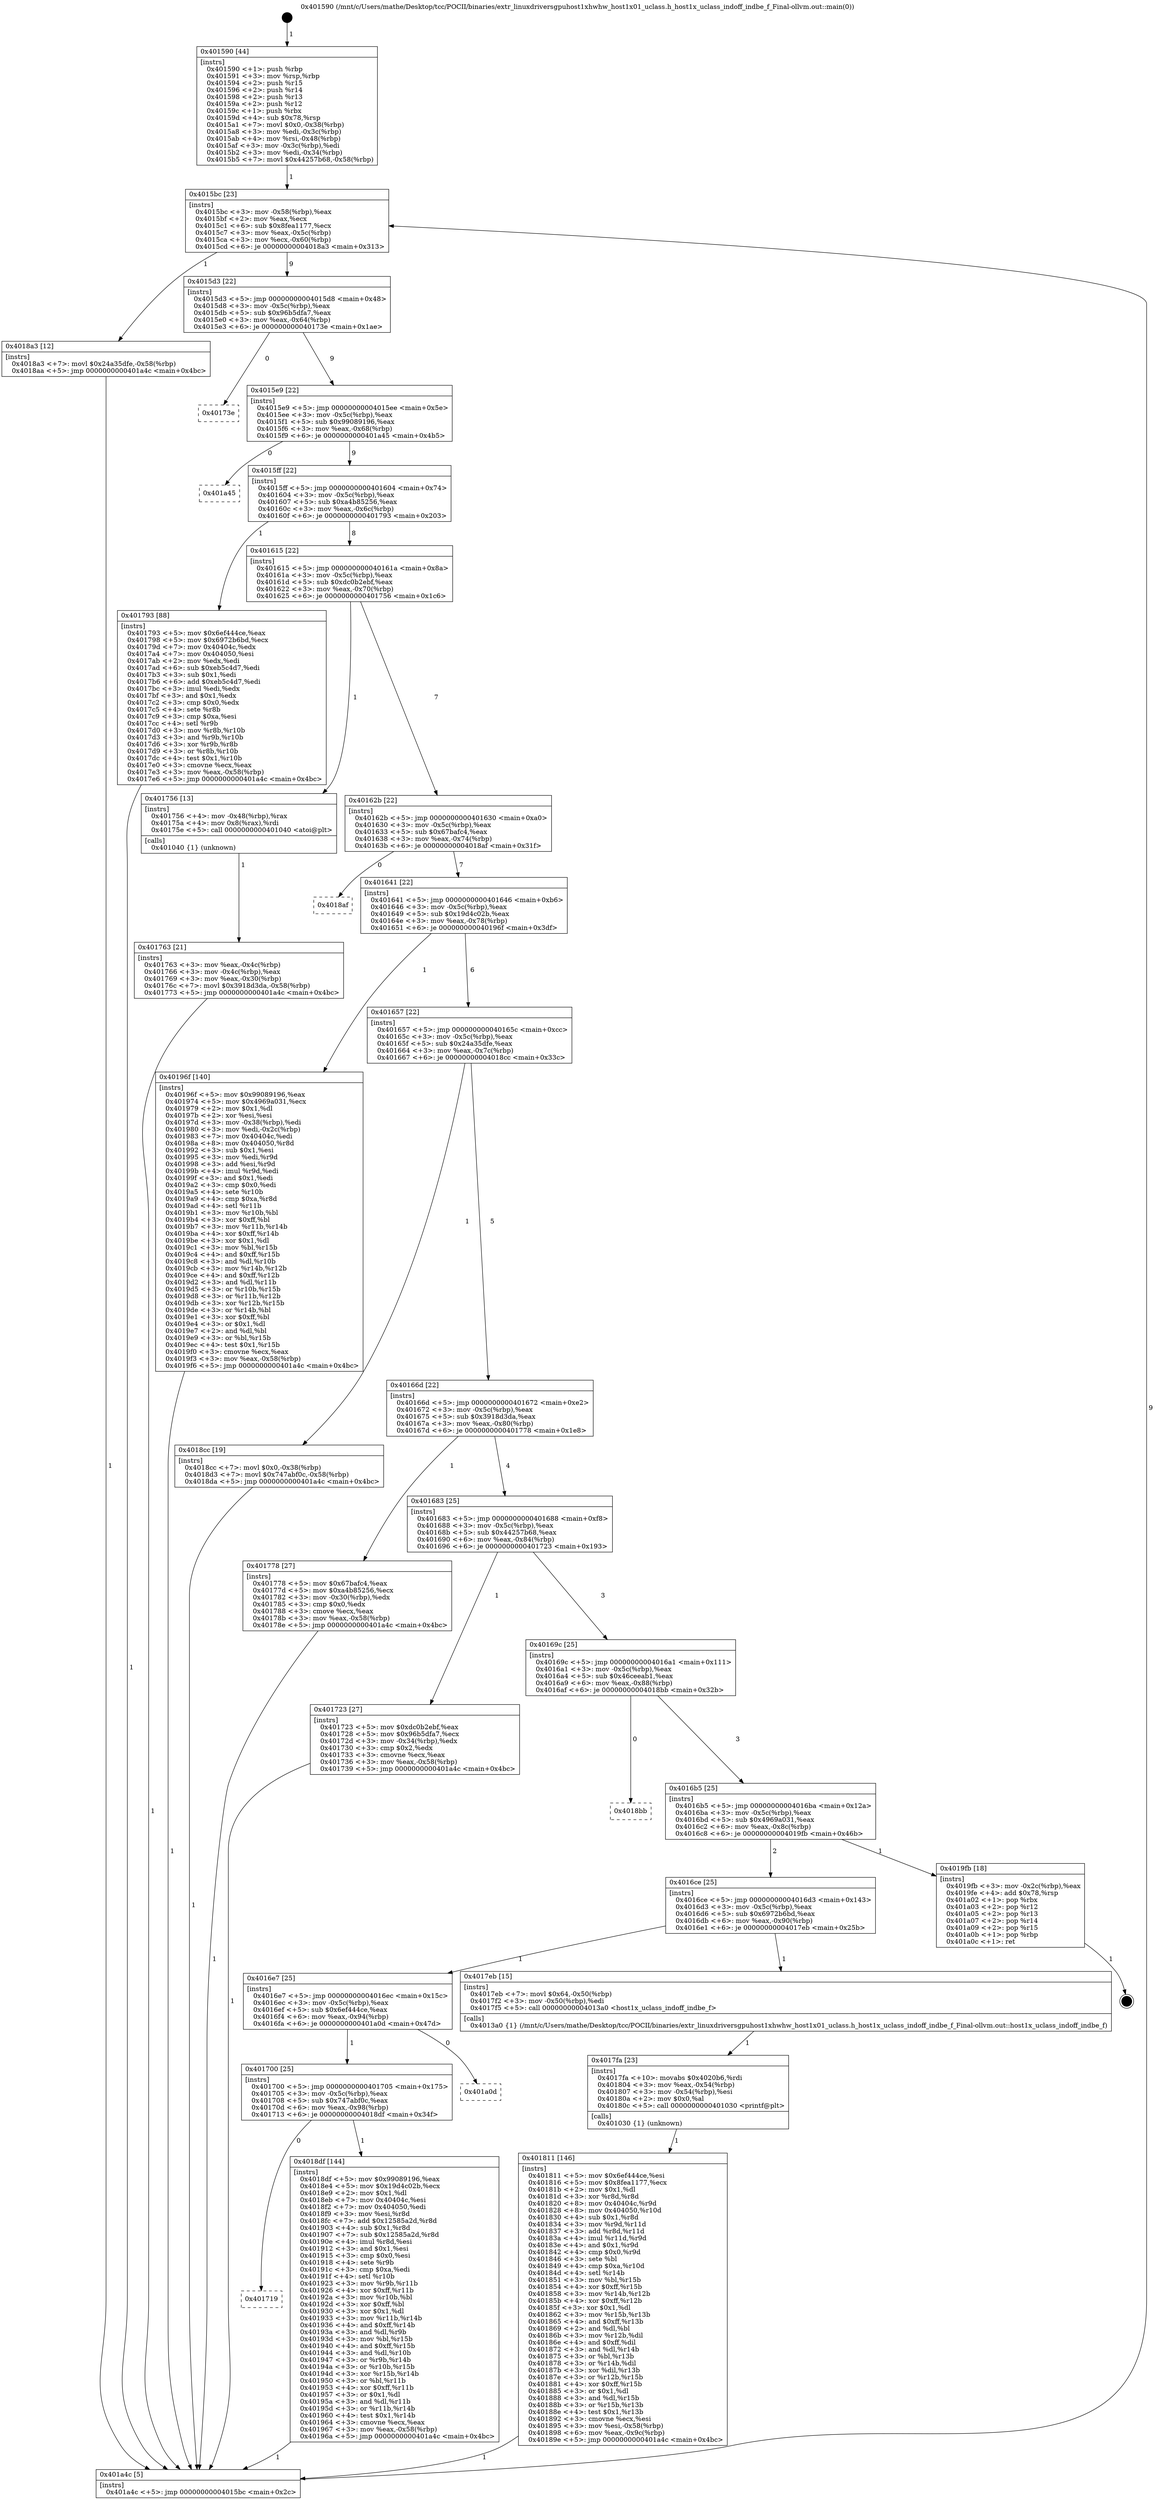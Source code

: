 digraph "0x401590" {
  label = "0x401590 (/mnt/c/Users/mathe/Desktop/tcc/POCII/binaries/extr_linuxdriversgpuhost1xhwhw_host1x01_uclass.h_host1x_uclass_indoff_indbe_f_Final-ollvm.out::main(0))"
  labelloc = "t"
  node[shape=record]

  Entry [label="",width=0.3,height=0.3,shape=circle,fillcolor=black,style=filled]
  "0x4015bc" [label="{
     0x4015bc [23]\l
     | [instrs]\l
     &nbsp;&nbsp;0x4015bc \<+3\>: mov -0x58(%rbp),%eax\l
     &nbsp;&nbsp;0x4015bf \<+2\>: mov %eax,%ecx\l
     &nbsp;&nbsp;0x4015c1 \<+6\>: sub $0x8fea1177,%ecx\l
     &nbsp;&nbsp;0x4015c7 \<+3\>: mov %eax,-0x5c(%rbp)\l
     &nbsp;&nbsp;0x4015ca \<+3\>: mov %ecx,-0x60(%rbp)\l
     &nbsp;&nbsp;0x4015cd \<+6\>: je 00000000004018a3 \<main+0x313\>\l
  }"]
  "0x4018a3" [label="{
     0x4018a3 [12]\l
     | [instrs]\l
     &nbsp;&nbsp;0x4018a3 \<+7\>: movl $0x24a35dfe,-0x58(%rbp)\l
     &nbsp;&nbsp;0x4018aa \<+5\>: jmp 0000000000401a4c \<main+0x4bc\>\l
  }"]
  "0x4015d3" [label="{
     0x4015d3 [22]\l
     | [instrs]\l
     &nbsp;&nbsp;0x4015d3 \<+5\>: jmp 00000000004015d8 \<main+0x48\>\l
     &nbsp;&nbsp;0x4015d8 \<+3\>: mov -0x5c(%rbp),%eax\l
     &nbsp;&nbsp;0x4015db \<+5\>: sub $0x96b5dfa7,%eax\l
     &nbsp;&nbsp;0x4015e0 \<+3\>: mov %eax,-0x64(%rbp)\l
     &nbsp;&nbsp;0x4015e3 \<+6\>: je 000000000040173e \<main+0x1ae\>\l
  }"]
  Exit [label="",width=0.3,height=0.3,shape=circle,fillcolor=black,style=filled,peripheries=2]
  "0x40173e" [label="{
     0x40173e\l
  }", style=dashed]
  "0x4015e9" [label="{
     0x4015e9 [22]\l
     | [instrs]\l
     &nbsp;&nbsp;0x4015e9 \<+5\>: jmp 00000000004015ee \<main+0x5e\>\l
     &nbsp;&nbsp;0x4015ee \<+3\>: mov -0x5c(%rbp),%eax\l
     &nbsp;&nbsp;0x4015f1 \<+5\>: sub $0x99089196,%eax\l
     &nbsp;&nbsp;0x4015f6 \<+3\>: mov %eax,-0x68(%rbp)\l
     &nbsp;&nbsp;0x4015f9 \<+6\>: je 0000000000401a45 \<main+0x4b5\>\l
  }"]
  "0x401719" [label="{
     0x401719\l
  }", style=dashed]
  "0x401a45" [label="{
     0x401a45\l
  }", style=dashed]
  "0x4015ff" [label="{
     0x4015ff [22]\l
     | [instrs]\l
     &nbsp;&nbsp;0x4015ff \<+5\>: jmp 0000000000401604 \<main+0x74\>\l
     &nbsp;&nbsp;0x401604 \<+3\>: mov -0x5c(%rbp),%eax\l
     &nbsp;&nbsp;0x401607 \<+5\>: sub $0xa4b85256,%eax\l
     &nbsp;&nbsp;0x40160c \<+3\>: mov %eax,-0x6c(%rbp)\l
     &nbsp;&nbsp;0x40160f \<+6\>: je 0000000000401793 \<main+0x203\>\l
  }"]
  "0x4018df" [label="{
     0x4018df [144]\l
     | [instrs]\l
     &nbsp;&nbsp;0x4018df \<+5\>: mov $0x99089196,%eax\l
     &nbsp;&nbsp;0x4018e4 \<+5\>: mov $0x19d4c02b,%ecx\l
     &nbsp;&nbsp;0x4018e9 \<+2\>: mov $0x1,%dl\l
     &nbsp;&nbsp;0x4018eb \<+7\>: mov 0x40404c,%esi\l
     &nbsp;&nbsp;0x4018f2 \<+7\>: mov 0x404050,%edi\l
     &nbsp;&nbsp;0x4018f9 \<+3\>: mov %esi,%r8d\l
     &nbsp;&nbsp;0x4018fc \<+7\>: add $0x12585a2d,%r8d\l
     &nbsp;&nbsp;0x401903 \<+4\>: sub $0x1,%r8d\l
     &nbsp;&nbsp;0x401907 \<+7\>: sub $0x12585a2d,%r8d\l
     &nbsp;&nbsp;0x40190e \<+4\>: imul %r8d,%esi\l
     &nbsp;&nbsp;0x401912 \<+3\>: and $0x1,%esi\l
     &nbsp;&nbsp;0x401915 \<+3\>: cmp $0x0,%esi\l
     &nbsp;&nbsp;0x401918 \<+4\>: sete %r9b\l
     &nbsp;&nbsp;0x40191c \<+3\>: cmp $0xa,%edi\l
     &nbsp;&nbsp;0x40191f \<+4\>: setl %r10b\l
     &nbsp;&nbsp;0x401923 \<+3\>: mov %r9b,%r11b\l
     &nbsp;&nbsp;0x401926 \<+4\>: xor $0xff,%r11b\l
     &nbsp;&nbsp;0x40192a \<+3\>: mov %r10b,%bl\l
     &nbsp;&nbsp;0x40192d \<+3\>: xor $0xff,%bl\l
     &nbsp;&nbsp;0x401930 \<+3\>: xor $0x1,%dl\l
     &nbsp;&nbsp;0x401933 \<+3\>: mov %r11b,%r14b\l
     &nbsp;&nbsp;0x401936 \<+4\>: and $0xff,%r14b\l
     &nbsp;&nbsp;0x40193a \<+3\>: and %dl,%r9b\l
     &nbsp;&nbsp;0x40193d \<+3\>: mov %bl,%r15b\l
     &nbsp;&nbsp;0x401940 \<+4\>: and $0xff,%r15b\l
     &nbsp;&nbsp;0x401944 \<+3\>: and %dl,%r10b\l
     &nbsp;&nbsp;0x401947 \<+3\>: or %r9b,%r14b\l
     &nbsp;&nbsp;0x40194a \<+3\>: or %r10b,%r15b\l
     &nbsp;&nbsp;0x40194d \<+3\>: xor %r15b,%r14b\l
     &nbsp;&nbsp;0x401950 \<+3\>: or %bl,%r11b\l
     &nbsp;&nbsp;0x401953 \<+4\>: xor $0xff,%r11b\l
     &nbsp;&nbsp;0x401957 \<+3\>: or $0x1,%dl\l
     &nbsp;&nbsp;0x40195a \<+3\>: and %dl,%r11b\l
     &nbsp;&nbsp;0x40195d \<+3\>: or %r11b,%r14b\l
     &nbsp;&nbsp;0x401960 \<+4\>: test $0x1,%r14b\l
     &nbsp;&nbsp;0x401964 \<+3\>: cmovne %ecx,%eax\l
     &nbsp;&nbsp;0x401967 \<+3\>: mov %eax,-0x58(%rbp)\l
     &nbsp;&nbsp;0x40196a \<+5\>: jmp 0000000000401a4c \<main+0x4bc\>\l
  }"]
  "0x401793" [label="{
     0x401793 [88]\l
     | [instrs]\l
     &nbsp;&nbsp;0x401793 \<+5\>: mov $0x6ef444ce,%eax\l
     &nbsp;&nbsp;0x401798 \<+5\>: mov $0x6972b6bd,%ecx\l
     &nbsp;&nbsp;0x40179d \<+7\>: mov 0x40404c,%edx\l
     &nbsp;&nbsp;0x4017a4 \<+7\>: mov 0x404050,%esi\l
     &nbsp;&nbsp;0x4017ab \<+2\>: mov %edx,%edi\l
     &nbsp;&nbsp;0x4017ad \<+6\>: sub $0xeb5c4d7,%edi\l
     &nbsp;&nbsp;0x4017b3 \<+3\>: sub $0x1,%edi\l
     &nbsp;&nbsp;0x4017b6 \<+6\>: add $0xeb5c4d7,%edi\l
     &nbsp;&nbsp;0x4017bc \<+3\>: imul %edi,%edx\l
     &nbsp;&nbsp;0x4017bf \<+3\>: and $0x1,%edx\l
     &nbsp;&nbsp;0x4017c2 \<+3\>: cmp $0x0,%edx\l
     &nbsp;&nbsp;0x4017c5 \<+4\>: sete %r8b\l
     &nbsp;&nbsp;0x4017c9 \<+3\>: cmp $0xa,%esi\l
     &nbsp;&nbsp;0x4017cc \<+4\>: setl %r9b\l
     &nbsp;&nbsp;0x4017d0 \<+3\>: mov %r8b,%r10b\l
     &nbsp;&nbsp;0x4017d3 \<+3\>: and %r9b,%r10b\l
     &nbsp;&nbsp;0x4017d6 \<+3\>: xor %r9b,%r8b\l
     &nbsp;&nbsp;0x4017d9 \<+3\>: or %r8b,%r10b\l
     &nbsp;&nbsp;0x4017dc \<+4\>: test $0x1,%r10b\l
     &nbsp;&nbsp;0x4017e0 \<+3\>: cmovne %ecx,%eax\l
     &nbsp;&nbsp;0x4017e3 \<+3\>: mov %eax,-0x58(%rbp)\l
     &nbsp;&nbsp;0x4017e6 \<+5\>: jmp 0000000000401a4c \<main+0x4bc\>\l
  }"]
  "0x401615" [label="{
     0x401615 [22]\l
     | [instrs]\l
     &nbsp;&nbsp;0x401615 \<+5\>: jmp 000000000040161a \<main+0x8a\>\l
     &nbsp;&nbsp;0x40161a \<+3\>: mov -0x5c(%rbp),%eax\l
     &nbsp;&nbsp;0x40161d \<+5\>: sub $0xdc0b2ebf,%eax\l
     &nbsp;&nbsp;0x401622 \<+3\>: mov %eax,-0x70(%rbp)\l
     &nbsp;&nbsp;0x401625 \<+6\>: je 0000000000401756 \<main+0x1c6\>\l
  }"]
  "0x401700" [label="{
     0x401700 [25]\l
     | [instrs]\l
     &nbsp;&nbsp;0x401700 \<+5\>: jmp 0000000000401705 \<main+0x175\>\l
     &nbsp;&nbsp;0x401705 \<+3\>: mov -0x5c(%rbp),%eax\l
     &nbsp;&nbsp;0x401708 \<+5\>: sub $0x747abf0c,%eax\l
     &nbsp;&nbsp;0x40170d \<+6\>: mov %eax,-0x98(%rbp)\l
     &nbsp;&nbsp;0x401713 \<+6\>: je 00000000004018df \<main+0x34f\>\l
  }"]
  "0x401756" [label="{
     0x401756 [13]\l
     | [instrs]\l
     &nbsp;&nbsp;0x401756 \<+4\>: mov -0x48(%rbp),%rax\l
     &nbsp;&nbsp;0x40175a \<+4\>: mov 0x8(%rax),%rdi\l
     &nbsp;&nbsp;0x40175e \<+5\>: call 0000000000401040 \<atoi@plt\>\l
     | [calls]\l
     &nbsp;&nbsp;0x401040 \{1\} (unknown)\l
  }"]
  "0x40162b" [label="{
     0x40162b [22]\l
     | [instrs]\l
     &nbsp;&nbsp;0x40162b \<+5\>: jmp 0000000000401630 \<main+0xa0\>\l
     &nbsp;&nbsp;0x401630 \<+3\>: mov -0x5c(%rbp),%eax\l
     &nbsp;&nbsp;0x401633 \<+5\>: sub $0x67bafc4,%eax\l
     &nbsp;&nbsp;0x401638 \<+3\>: mov %eax,-0x74(%rbp)\l
     &nbsp;&nbsp;0x40163b \<+6\>: je 00000000004018af \<main+0x31f\>\l
  }"]
  "0x401a0d" [label="{
     0x401a0d\l
  }", style=dashed]
  "0x4018af" [label="{
     0x4018af\l
  }", style=dashed]
  "0x401641" [label="{
     0x401641 [22]\l
     | [instrs]\l
     &nbsp;&nbsp;0x401641 \<+5\>: jmp 0000000000401646 \<main+0xb6\>\l
     &nbsp;&nbsp;0x401646 \<+3\>: mov -0x5c(%rbp),%eax\l
     &nbsp;&nbsp;0x401649 \<+5\>: sub $0x19d4c02b,%eax\l
     &nbsp;&nbsp;0x40164e \<+3\>: mov %eax,-0x78(%rbp)\l
     &nbsp;&nbsp;0x401651 \<+6\>: je 000000000040196f \<main+0x3df\>\l
  }"]
  "0x401811" [label="{
     0x401811 [146]\l
     | [instrs]\l
     &nbsp;&nbsp;0x401811 \<+5\>: mov $0x6ef444ce,%esi\l
     &nbsp;&nbsp;0x401816 \<+5\>: mov $0x8fea1177,%ecx\l
     &nbsp;&nbsp;0x40181b \<+2\>: mov $0x1,%dl\l
     &nbsp;&nbsp;0x40181d \<+3\>: xor %r8d,%r8d\l
     &nbsp;&nbsp;0x401820 \<+8\>: mov 0x40404c,%r9d\l
     &nbsp;&nbsp;0x401828 \<+8\>: mov 0x404050,%r10d\l
     &nbsp;&nbsp;0x401830 \<+4\>: sub $0x1,%r8d\l
     &nbsp;&nbsp;0x401834 \<+3\>: mov %r9d,%r11d\l
     &nbsp;&nbsp;0x401837 \<+3\>: add %r8d,%r11d\l
     &nbsp;&nbsp;0x40183a \<+4\>: imul %r11d,%r9d\l
     &nbsp;&nbsp;0x40183e \<+4\>: and $0x1,%r9d\l
     &nbsp;&nbsp;0x401842 \<+4\>: cmp $0x0,%r9d\l
     &nbsp;&nbsp;0x401846 \<+3\>: sete %bl\l
     &nbsp;&nbsp;0x401849 \<+4\>: cmp $0xa,%r10d\l
     &nbsp;&nbsp;0x40184d \<+4\>: setl %r14b\l
     &nbsp;&nbsp;0x401851 \<+3\>: mov %bl,%r15b\l
     &nbsp;&nbsp;0x401854 \<+4\>: xor $0xff,%r15b\l
     &nbsp;&nbsp;0x401858 \<+3\>: mov %r14b,%r12b\l
     &nbsp;&nbsp;0x40185b \<+4\>: xor $0xff,%r12b\l
     &nbsp;&nbsp;0x40185f \<+3\>: xor $0x1,%dl\l
     &nbsp;&nbsp;0x401862 \<+3\>: mov %r15b,%r13b\l
     &nbsp;&nbsp;0x401865 \<+4\>: and $0xff,%r13b\l
     &nbsp;&nbsp;0x401869 \<+2\>: and %dl,%bl\l
     &nbsp;&nbsp;0x40186b \<+3\>: mov %r12b,%dil\l
     &nbsp;&nbsp;0x40186e \<+4\>: and $0xff,%dil\l
     &nbsp;&nbsp;0x401872 \<+3\>: and %dl,%r14b\l
     &nbsp;&nbsp;0x401875 \<+3\>: or %bl,%r13b\l
     &nbsp;&nbsp;0x401878 \<+3\>: or %r14b,%dil\l
     &nbsp;&nbsp;0x40187b \<+3\>: xor %dil,%r13b\l
     &nbsp;&nbsp;0x40187e \<+3\>: or %r12b,%r15b\l
     &nbsp;&nbsp;0x401881 \<+4\>: xor $0xff,%r15b\l
     &nbsp;&nbsp;0x401885 \<+3\>: or $0x1,%dl\l
     &nbsp;&nbsp;0x401888 \<+3\>: and %dl,%r15b\l
     &nbsp;&nbsp;0x40188b \<+3\>: or %r15b,%r13b\l
     &nbsp;&nbsp;0x40188e \<+4\>: test $0x1,%r13b\l
     &nbsp;&nbsp;0x401892 \<+3\>: cmovne %ecx,%esi\l
     &nbsp;&nbsp;0x401895 \<+3\>: mov %esi,-0x58(%rbp)\l
     &nbsp;&nbsp;0x401898 \<+6\>: mov %eax,-0x9c(%rbp)\l
     &nbsp;&nbsp;0x40189e \<+5\>: jmp 0000000000401a4c \<main+0x4bc\>\l
  }"]
  "0x40196f" [label="{
     0x40196f [140]\l
     | [instrs]\l
     &nbsp;&nbsp;0x40196f \<+5\>: mov $0x99089196,%eax\l
     &nbsp;&nbsp;0x401974 \<+5\>: mov $0x4969a031,%ecx\l
     &nbsp;&nbsp;0x401979 \<+2\>: mov $0x1,%dl\l
     &nbsp;&nbsp;0x40197b \<+2\>: xor %esi,%esi\l
     &nbsp;&nbsp;0x40197d \<+3\>: mov -0x38(%rbp),%edi\l
     &nbsp;&nbsp;0x401980 \<+3\>: mov %edi,-0x2c(%rbp)\l
     &nbsp;&nbsp;0x401983 \<+7\>: mov 0x40404c,%edi\l
     &nbsp;&nbsp;0x40198a \<+8\>: mov 0x404050,%r8d\l
     &nbsp;&nbsp;0x401992 \<+3\>: sub $0x1,%esi\l
     &nbsp;&nbsp;0x401995 \<+3\>: mov %edi,%r9d\l
     &nbsp;&nbsp;0x401998 \<+3\>: add %esi,%r9d\l
     &nbsp;&nbsp;0x40199b \<+4\>: imul %r9d,%edi\l
     &nbsp;&nbsp;0x40199f \<+3\>: and $0x1,%edi\l
     &nbsp;&nbsp;0x4019a2 \<+3\>: cmp $0x0,%edi\l
     &nbsp;&nbsp;0x4019a5 \<+4\>: sete %r10b\l
     &nbsp;&nbsp;0x4019a9 \<+4\>: cmp $0xa,%r8d\l
     &nbsp;&nbsp;0x4019ad \<+4\>: setl %r11b\l
     &nbsp;&nbsp;0x4019b1 \<+3\>: mov %r10b,%bl\l
     &nbsp;&nbsp;0x4019b4 \<+3\>: xor $0xff,%bl\l
     &nbsp;&nbsp;0x4019b7 \<+3\>: mov %r11b,%r14b\l
     &nbsp;&nbsp;0x4019ba \<+4\>: xor $0xff,%r14b\l
     &nbsp;&nbsp;0x4019be \<+3\>: xor $0x1,%dl\l
     &nbsp;&nbsp;0x4019c1 \<+3\>: mov %bl,%r15b\l
     &nbsp;&nbsp;0x4019c4 \<+4\>: and $0xff,%r15b\l
     &nbsp;&nbsp;0x4019c8 \<+3\>: and %dl,%r10b\l
     &nbsp;&nbsp;0x4019cb \<+3\>: mov %r14b,%r12b\l
     &nbsp;&nbsp;0x4019ce \<+4\>: and $0xff,%r12b\l
     &nbsp;&nbsp;0x4019d2 \<+3\>: and %dl,%r11b\l
     &nbsp;&nbsp;0x4019d5 \<+3\>: or %r10b,%r15b\l
     &nbsp;&nbsp;0x4019d8 \<+3\>: or %r11b,%r12b\l
     &nbsp;&nbsp;0x4019db \<+3\>: xor %r12b,%r15b\l
     &nbsp;&nbsp;0x4019de \<+3\>: or %r14b,%bl\l
     &nbsp;&nbsp;0x4019e1 \<+3\>: xor $0xff,%bl\l
     &nbsp;&nbsp;0x4019e4 \<+3\>: or $0x1,%dl\l
     &nbsp;&nbsp;0x4019e7 \<+2\>: and %dl,%bl\l
     &nbsp;&nbsp;0x4019e9 \<+3\>: or %bl,%r15b\l
     &nbsp;&nbsp;0x4019ec \<+4\>: test $0x1,%r15b\l
     &nbsp;&nbsp;0x4019f0 \<+3\>: cmovne %ecx,%eax\l
     &nbsp;&nbsp;0x4019f3 \<+3\>: mov %eax,-0x58(%rbp)\l
     &nbsp;&nbsp;0x4019f6 \<+5\>: jmp 0000000000401a4c \<main+0x4bc\>\l
  }"]
  "0x401657" [label="{
     0x401657 [22]\l
     | [instrs]\l
     &nbsp;&nbsp;0x401657 \<+5\>: jmp 000000000040165c \<main+0xcc\>\l
     &nbsp;&nbsp;0x40165c \<+3\>: mov -0x5c(%rbp),%eax\l
     &nbsp;&nbsp;0x40165f \<+5\>: sub $0x24a35dfe,%eax\l
     &nbsp;&nbsp;0x401664 \<+3\>: mov %eax,-0x7c(%rbp)\l
     &nbsp;&nbsp;0x401667 \<+6\>: je 00000000004018cc \<main+0x33c\>\l
  }"]
  "0x4017fa" [label="{
     0x4017fa [23]\l
     | [instrs]\l
     &nbsp;&nbsp;0x4017fa \<+10\>: movabs $0x4020b6,%rdi\l
     &nbsp;&nbsp;0x401804 \<+3\>: mov %eax,-0x54(%rbp)\l
     &nbsp;&nbsp;0x401807 \<+3\>: mov -0x54(%rbp),%esi\l
     &nbsp;&nbsp;0x40180a \<+2\>: mov $0x0,%al\l
     &nbsp;&nbsp;0x40180c \<+5\>: call 0000000000401030 \<printf@plt\>\l
     | [calls]\l
     &nbsp;&nbsp;0x401030 \{1\} (unknown)\l
  }"]
  "0x4018cc" [label="{
     0x4018cc [19]\l
     | [instrs]\l
     &nbsp;&nbsp;0x4018cc \<+7\>: movl $0x0,-0x38(%rbp)\l
     &nbsp;&nbsp;0x4018d3 \<+7\>: movl $0x747abf0c,-0x58(%rbp)\l
     &nbsp;&nbsp;0x4018da \<+5\>: jmp 0000000000401a4c \<main+0x4bc\>\l
  }"]
  "0x40166d" [label="{
     0x40166d [22]\l
     | [instrs]\l
     &nbsp;&nbsp;0x40166d \<+5\>: jmp 0000000000401672 \<main+0xe2\>\l
     &nbsp;&nbsp;0x401672 \<+3\>: mov -0x5c(%rbp),%eax\l
     &nbsp;&nbsp;0x401675 \<+5\>: sub $0x3918d3da,%eax\l
     &nbsp;&nbsp;0x40167a \<+3\>: mov %eax,-0x80(%rbp)\l
     &nbsp;&nbsp;0x40167d \<+6\>: je 0000000000401778 \<main+0x1e8\>\l
  }"]
  "0x4016e7" [label="{
     0x4016e7 [25]\l
     | [instrs]\l
     &nbsp;&nbsp;0x4016e7 \<+5\>: jmp 00000000004016ec \<main+0x15c\>\l
     &nbsp;&nbsp;0x4016ec \<+3\>: mov -0x5c(%rbp),%eax\l
     &nbsp;&nbsp;0x4016ef \<+5\>: sub $0x6ef444ce,%eax\l
     &nbsp;&nbsp;0x4016f4 \<+6\>: mov %eax,-0x94(%rbp)\l
     &nbsp;&nbsp;0x4016fa \<+6\>: je 0000000000401a0d \<main+0x47d\>\l
  }"]
  "0x401778" [label="{
     0x401778 [27]\l
     | [instrs]\l
     &nbsp;&nbsp;0x401778 \<+5\>: mov $0x67bafc4,%eax\l
     &nbsp;&nbsp;0x40177d \<+5\>: mov $0xa4b85256,%ecx\l
     &nbsp;&nbsp;0x401782 \<+3\>: mov -0x30(%rbp),%edx\l
     &nbsp;&nbsp;0x401785 \<+3\>: cmp $0x0,%edx\l
     &nbsp;&nbsp;0x401788 \<+3\>: cmove %ecx,%eax\l
     &nbsp;&nbsp;0x40178b \<+3\>: mov %eax,-0x58(%rbp)\l
     &nbsp;&nbsp;0x40178e \<+5\>: jmp 0000000000401a4c \<main+0x4bc\>\l
  }"]
  "0x401683" [label="{
     0x401683 [25]\l
     | [instrs]\l
     &nbsp;&nbsp;0x401683 \<+5\>: jmp 0000000000401688 \<main+0xf8\>\l
     &nbsp;&nbsp;0x401688 \<+3\>: mov -0x5c(%rbp),%eax\l
     &nbsp;&nbsp;0x40168b \<+5\>: sub $0x44257b68,%eax\l
     &nbsp;&nbsp;0x401690 \<+6\>: mov %eax,-0x84(%rbp)\l
     &nbsp;&nbsp;0x401696 \<+6\>: je 0000000000401723 \<main+0x193\>\l
  }"]
  "0x4017eb" [label="{
     0x4017eb [15]\l
     | [instrs]\l
     &nbsp;&nbsp;0x4017eb \<+7\>: movl $0x64,-0x50(%rbp)\l
     &nbsp;&nbsp;0x4017f2 \<+3\>: mov -0x50(%rbp),%edi\l
     &nbsp;&nbsp;0x4017f5 \<+5\>: call 00000000004013a0 \<host1x_uclass_indoff_indbe_f\>\l
     | [calls]\l
     &nbsp;&nbsp;0x4013a0 \{1\} (/mnt/c/Users/mathe/Desktop/tcc/POCII/binaries/extr_linuxdriversgpuhost1xhwhw_host1x01_uclass.h_host1x_uclass_indoff_indbe_f_Final-ollvm.out::host1x_uclass_indoff_indbe_f)\l
  }"]
  "0x401723" [label="{
     0x401723 [27]\l
     | [instrs]\l
     &nbsp;&nbsp;0x401723 \<+5\>: mov $0xdc0b2ebf,%eax\l
     &nbsp;&nbsp;0x401728 \<+5\>: mov $0x96b5dfa7,%ecx\l
     &nbsp;&nbsp;0x40172d \<+3\>: mov -0x34(%rbp),%edx\l
     &nbsp;&nbsp;0x401730 \<+3\>: cmp $0x2,%edx\l
     &nbsp;&nbsp;0x401733 \<+3\>: cmovne %ecx,%eax\l
     &nbsp;&nbsp;0x401736 \<+3\>: mov %eax,-0x58(%rbp)\l
     &nbsp;&nbsp;0x401739 \<+5\>: jmp 0000000000401a4c \<main+0x4bc\>\l
  }"]
  "0x40169c" [label="{
     0x40169c [25]\l
     | [instrs]\l
     &nbsp;&nbsp;0x40169c \<+5\>: jmp 00000000004016a1 \<main+0x111\>\l
     &nbsp;&nbsp;0x4016a1 \<+3\>: mov -0x5c(%rbp),%eax\l
     &nbsp;&nbsp;0x4016a4 \<+5\>: sub $0x46ceeab1,%eax\l
     &nbsp;&nbsp;0x4016a9 \<+6\>: mov %eax,-0x88(%rbp)\l
     &nbsp;&nbsp;0x4016af \<+6\>: je 00000000004018bb \<main+0x32b\>\l
  }"]
  "0x401a4c" [label="{
     0x401a4c [5]\l
     | [instrs]\l
     &nbsp;&nbsp;0x401a4c \<+5\>: jmp 00000000004015bc \<main+0x2c\>\l
  }"]
  "0x401590" [label="{
     0x401590 [44]\l
     | [instrs]\l
     &nbsp;&nbsp;0x401590 \<+1\>: push %rbp\l
     &nbsp;&nbsp;0x401591 \<+3\>: mov %rsp,%rbp\l
     &nbsp;&nbsp;0x401594 \<+2\>: push %r15\l
     &nbsp;&nbsp;0x401596 \<+2\>: push %r14\l
     &nbsp;&nbsp;0x401598 \<+2\>: push %r13\l
     &nbsp;&nbsp;0x40159a \<+2\>: push %r12\l
     &nbsp;&nbsp;0x40159c \<+1\>: push %rbx\l
     &nbsp;&nbsp;0x40159d \<+4\>: sub $0x78,%rsp\l
     &nbsp;&nbsp;0x4015a1 \<+7\>: movl $0x0,-0x38(%rbp)\l
     &nbsp;&nbsp;0x4015a8 \<+3\>: mov %edi,-0x3c(%rbp)\l
     &nbsp;&nbsp;0x4015ab \<+4\>: mov %rsi,-0x48(%rbp)\l
     &nbsp;&nbsp;0x4015af \<+3\>: mov -0x3c(%rbp),%edi\l
     &nbsp;&nbsp;0x4015b2 \<+3\>: mov %edi,-0x34(%rbp)\l
     &nbsp;&nbsp;0x4015b5 \<+7\>: movl $0x44257b68,-0x58(%rbp)\l
  }"]
  "0x401763" [label="{
     0x401763 [21]\l
     | [instrs]\l
     &nbsp;&nbsp;0x401763 \<+3\>: mov %eax,-0x4c(%rbp)\l
     &nbsp;&nbsp;0x401766 \<+3\>: mov -0x4c(%rbp),%eax\l
     &nbsp;&nbsp;0x401769 \<+3\>: mov %eax,-0x30(%rbp)\l
     &nbsp;&nbsp;0x40176c \<+7\>: movl $0x3918d3da,-0x58(%rbp)\l
     &nbsp;&nbsp;0x401773 \<+5\>: jmp 0000000000401a4c \<main+0x4bc\>\l
  }"]
  "0x4016ce" [label="{
     0x4016ce [25]\l
     | [instrs]\l
     &nbsp;&nbsp;0x4016ce \<+5\>: jmp 00000000004016d3 \<main+0x143\>\l
     &nbsp;&nbsp;0x4016d3 \<+3\>: mov -0x5c(%rbp),%eax\l
     &nbsp;&nbsp;0x4016d6 \<+5\>: sub $0x6972b6bd,%eax\l
     &nbsp;&nbsp;0x4016db \<+6\>: mov %eax,-0x90(%rbp)\l
     &nbsp;&nbsp;0x4016e1 \<+6\>: je 00000000004017eb \<main+0x25b\>\l
  }"]
  "0x4018bb" [label="{
     0x4018bb\l
  }", style=dashed]
  "0x4016b5" [label="{
     0x4016b5 [25]\l
     | [instrs]\l
     &nbsp;&nbsp;0x4016b5 \<+5\>: jmp 00000000004016ba \<main+0x12a\>\l
     &nbsp;&nbsp;0x4016ba \<+3\>: mov -0x5c(%rbp),%eax\l
     &nbsp;&nbsp;0x4016bd \<+5\>: sub $0x4969a031,%eax\l
     &nbsp;&nbsp;0x4016c2 \<+6\>: mov %eax,-0x8c(%rbp)\l
     &nbsp;&nbsp;0x4016c8 \<+6\>: je 00000000004019fb \<main+0x46b\>\l
  }"]
  "0x4019fb" [label="{
     0x4019fb [18]\l
     | [instrs]\l
     &nbsp;&nbsp;0x4019fb \<+3\>: mov -0x2c(%rbp),%eax\l
     &nbsp;&nbsp;0x4019fe \<+4\>: add $0x78,%rsp\l
     &nbsp;&nbsp;0x401a02 \<+1\>: pop %rbx\l
     &nbsp;&nbsp;0x401a03 \<+2\>: pop %r12\l
     &nbsp;&nbsp;0x401a05 \<+2\>: pop %r13\l
     &nbsp;&nbsp;0x401a07 \<+2\>: pop %r14\l
     &nbsp;&nbsp;0x401a09 \<+2\>: pop %r15\l
     &nbsp;&nbsp;0x401a0b \<+1\>: pop %rbp\l
     &nbsp;&nbsp;0x401a0c \<+1\>: ret\l
  }"]
  Entry -> "0x401590" [label=" 1"]
  "0x4015bc" -> "0x4018a3" [label=" 1"]
  "0x4015bc" -> "0x4015d3" [label=" 9"]
  "0x4019fb" -> Exit [label=" 1"]
  "0x4015d3" -> "0x40173e" [label=" 0"]
  "0x4015d3" -> "0x4015e9" [label=" 9"]
  "0x40196f" -> "0x401a4c" [label=" 1"]
  "0x4015e9" -> "0x401a45" [label=" 0"]
  "0x4015e9" -> "0x4015ff" [label=" 9"]
  "0x4018df" -> "0x401a4c" [label=" 1"]
  "0x4015ff" -> "0x401793" [label=" 1"]
  "0x4015ff" -> "0x401615" [label=" 8"]
  "0x401700" -> "0x401719" [label=" 0"]
  "0x401615" -> "0x401756" [label=" 1"]
  "0x401615" -> "0x40162b" [label=" 7"]
  "0x401700" -> "0x4018df" [label=" 1"]
  "0x40162b" -> "0x4018af" [label=" 0"]
  "0x40162b" -> "0x401641" [label=" 7"]
  "0x4016e7" -> "0x401700" [label=" 1"]
  "0x401641" -> "0x40196f" [label=" 1"]
  "0x401641" -> "0x401657" [label=" 6"]
  "0x4016e7" -> "0x401a0d" [label=" 0"]
  "0x401657" -> "0x4018cc" [label=" 1"]
  "0x401657" -> "0x40166d" [label=" 5"]
  "0x4018cc" -> "0x401a4c" [label=" 1"]
  "0x40166d" -> "0x401778" [label=" 1"]
  "0x40166d" -> "0x401683" [label=" 4"]
  "0x4018a3" -> "0x401a4c" [label=" 1"]
  "0x401683" -> "0x401723" [label=" 1"]
  "0x401683" -> "0x40169c" [label=" 3"]
  "0x401723" -> "0x401a4c" [label=" 1"]
  "0x401590" -> "0x4015bc" [label=" 1"]
  "0x401a4c" -> "0x4015bc" [label=" 9"]
  "0x401756" -> "0x401763" [label=" 1"]
  "0x401763" -> "0x401a4c" [label=" 1"]
  "0x401778" -> "0x401a4c" [label=" 1"]
  "0x401793" -> "0x401a4c" [label=" 1"]
  "0x401811" -> "0x401a4c" [label=" 1"]
  "0x40169c" -> "0x4018bb" [label=" 0"]
  "0x40169c" -> "0x4016b5" [label=" 3"]
  "0x4017eb" -> "0x4017fa" [label=" 1"]
  "0x4016b5" -> "0x4019fb" [label=" 1"]
  "0x4016b5" -> "0x4016ce" [label=" 2"]
  "0x4017fa" -> "0x401811" [label=" 1"]
  "0x4016ce" -> "0x4017eb" [label=" 1"]
  "0x4016ce" -> "0x4016e7" [label=" 1"]
}
